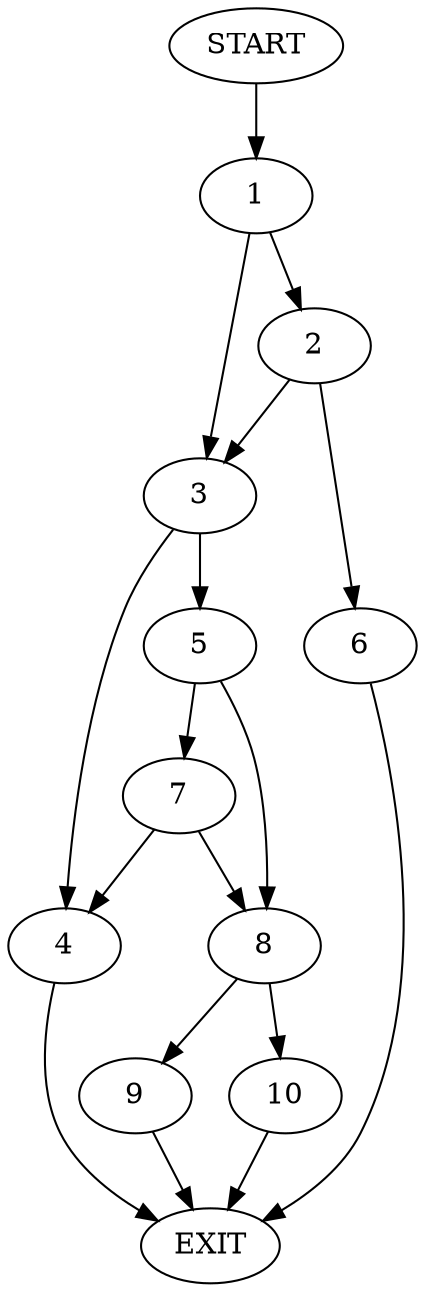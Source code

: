 digraph {
0 [label="START"]
11 [label="EXIT"]
0 -> 1
1 -> 2
1 -> 3
3 -> 4
3 -> 5
2 -> 6
2 -> 3
6 -> 11
5 -> 7
5 -> 8
4 -> 11
7 -> 4
7 -> 8
8 -> 9
8 -> 10
9 -> 11
10 -> 11
}
